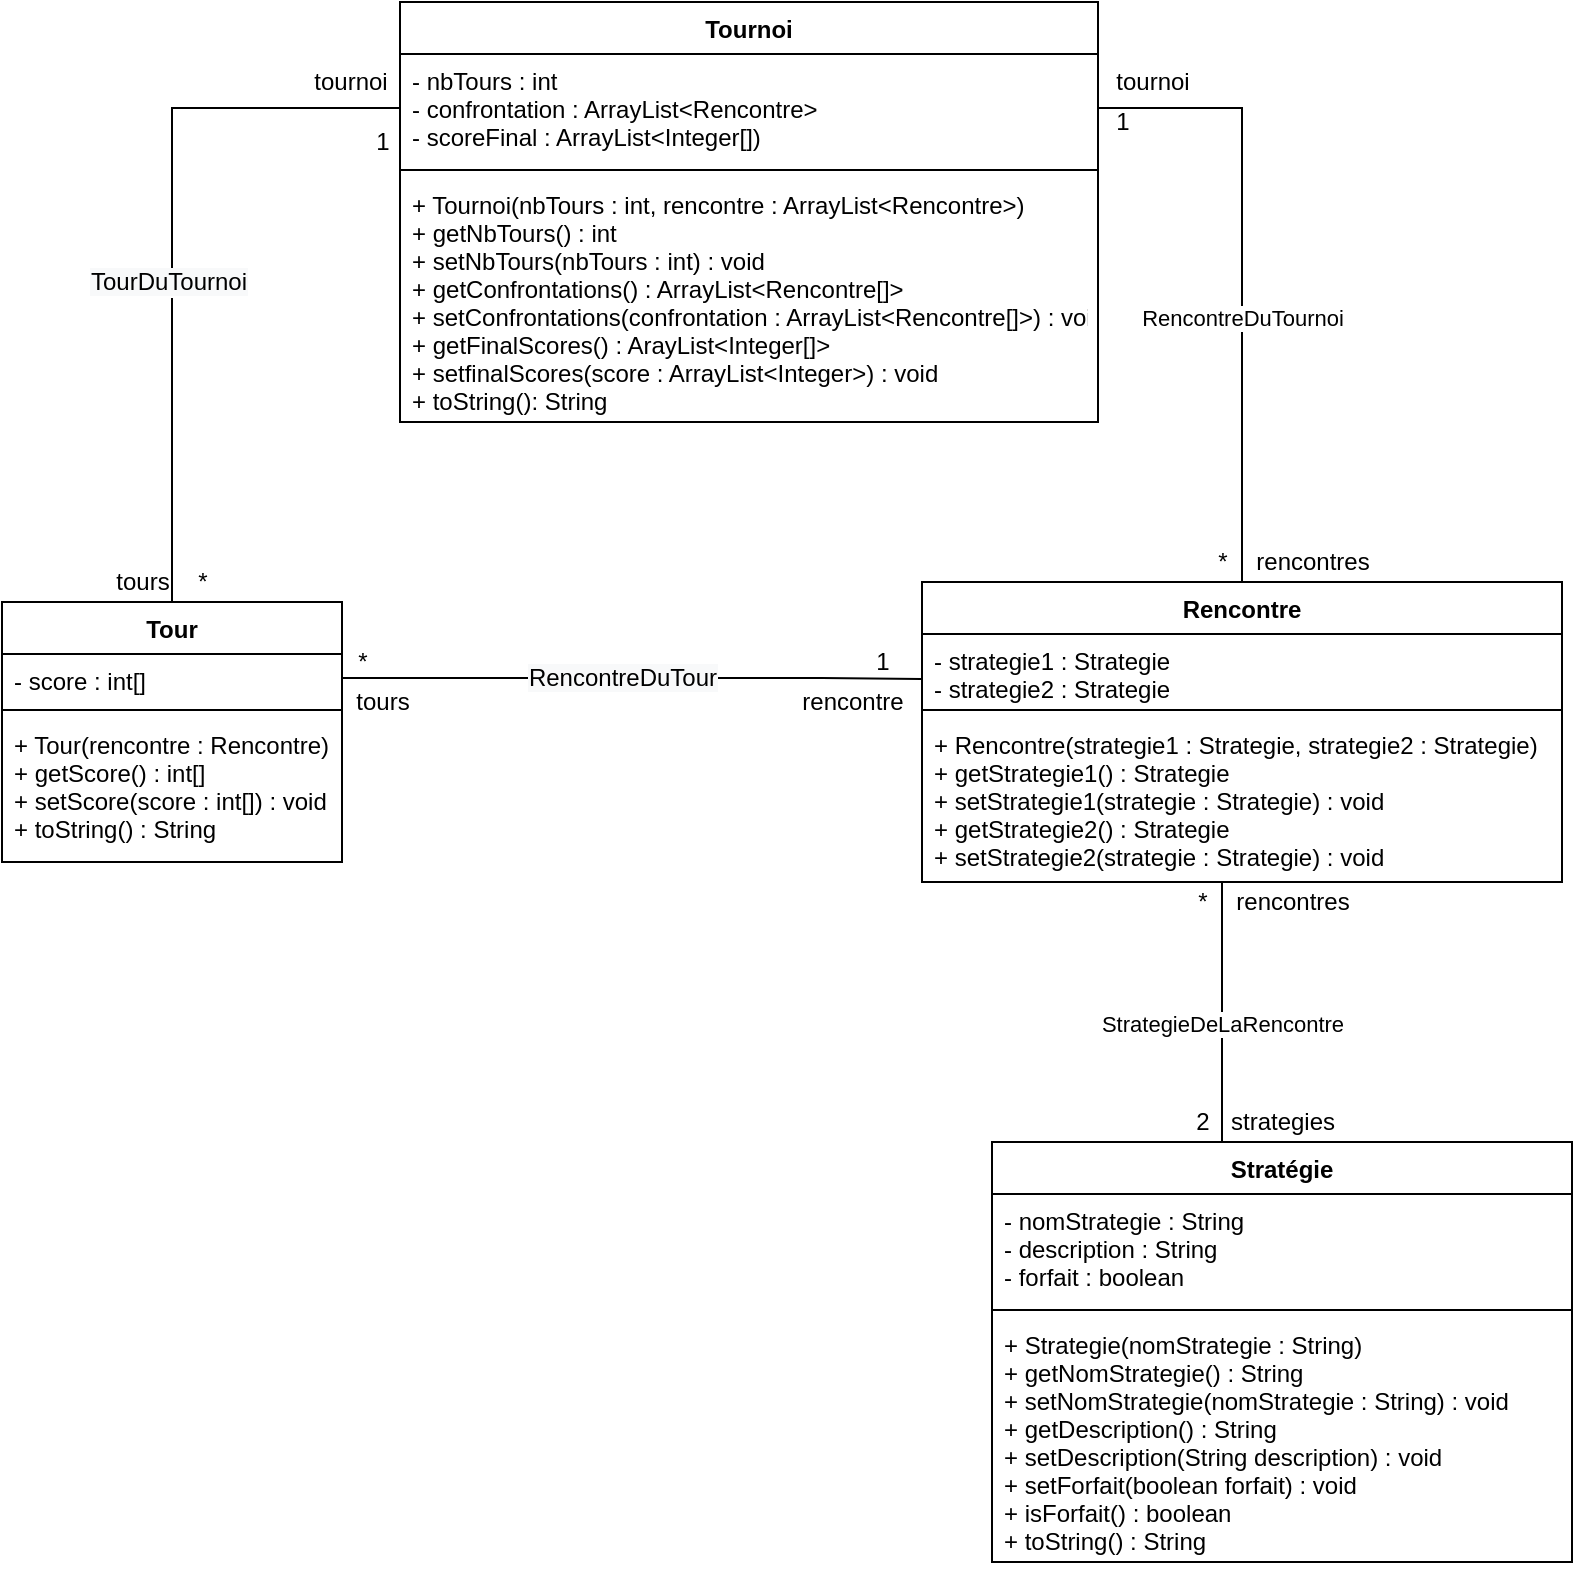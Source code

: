 <mxfile version="13.7.3" type="device"><diagram id="C5RBs43oDa-KdzZeNtuy" name="Page-1"><mxGraphModel dx="1108" dy="510" grid="1" gridSize="10" guides="1" tooltips="1" connect="1" arrows="1" fold="1" page="1" pageScale="1" pageWidth="827" pageHeight="1169" math="0" shadow="0"><root><mxCell id="WIyWlLk6GJQsqaUBKTNV-0"/><mxCell id="WIyWlLk6GJQsqaUBKTNV-1" parent="WIyWlLk6GJQsqaUBKTNV-0"/><mxCell id="aXokWQc9kZBxrOlg0L1S-17" value="" style="edgeStyle=segmentEdgeStyle;endArrow=none;html=1;exitX=0.5;exitY=0;exitDx=0;exitDy=0;entryX=0;entryY=0.5;entryDx=0;entryDy=0;endFill=0;rounded=0;" parent="WIyWlLk6GJQsqaUBKTNV-1" source="aXokWQc9kZBxrOlg0L1S-8" target="aXokWQc9kZBxrOlg0L1S-1" edge="1"><mxGeometry width="50" height="50" relative="1" as="geometry"><mxPoint x="230" y="270" as="sourcePoint"/><mxPoint x="280" y="220" as="targetPoint"/><Array as="points"><mxPoint x="125" y="93"/></Array></mxGeometry></mxCell><mxCell id="aXokWQc9kZBxrOlg0L1S-37" value="&lt;span style=&quot;font-size: 12px ; background-color: rgb(248 , 249 , 250)&quot;&gt;TourDuTournoi&lt;/span&gt;" style="edgeLabel;html=1;align=center;verticalAlign=middle;resizable=0;points=[];" parent="aXokWQc9kZBxrOlg0L1S-17" vertex="1" connectable="0"><mxGeometry x="-0.114" y="2" relative="1" as="geometry"><mxPoint as="offset"/></mxGeometry></mxCell><mxCell id="aXokWQc9kZBxrOlg0L1S-19" value="" style="edgeStyle=segmentEdgeStyle;endArrow=none;html=1;exitX=0.5;exitY=0;exitDx=0;exitDy=0;entryX=1;entryY=0.5;entryDx=0;entryDy=0;endFill=0;rounded=0;" parent="WIyWlLk6GJQsqaUBKTNV-1" source="aXokWQc9kZBxrOlg0L1S-12" target="aXokWQc9kZBxrOlg0L1S-1" edge="1"><mxGeometry width="50" height="50" relative="1" as="geometry"><mxPoint x="230" y="330" as="sourcePoint"/><mxPoint x="271" y="103" as="targetPoint"/><Array as="points"><mxPoint x="660" y="93"/></Array></mxGeometry></mxCell><mxCell id="aXokWQc9kZBxrOlg0L1S-35" value="RencontreDuTournoi" style="edgeLabel;html=1;align=center;verticalAlign=middle;resizable=0;points=[];" parent="aXokWQc9kZBxrOlg0L1S-19" vertex="1" connectable="0"><mxGeometry x="-0.146" relative="1" as="geometry"><mxPoint as="offset"/></mxGeometry></mxCell><mxCell id="aXokWQc9kZBxrOlg0L1S-20" value="" style="edgeStyle=segmentEdgeStyle;endArrow=none;html=1;exitX=1;exitY=0.5;exitDx=0;exitDy=0;entryX=-0.001;entryY=0.663;entryDx=0;entryDy=0;endFill=0;rounded=0;entryPerimeter=0;" parent="WIyWlLk6GJQsqaUBKTNV-1" source="aXokWQc9kZBxrOlg0L1S-9" target="aXokWQc9kZBxrOlg0L1S-13" edge="1"><mxGeometry width="50" height="50" relative="1" as="geometry"><mxPoint x="240" y="340" as="sourcePoint"/><mxPoint x="281" y="113" as="targetPoint"/><Array as="points"><mxPoint x="450" y="378"/><mxPoint x="450" y="379"/></Array></mxGeometry></mxCell><mxCell id="aXokWQc9kZBxrOlg0L1S-36" value="&lt;span style=&quot;font-size: 12px ; background-color: rgb(248 , 249 , 250)&quot;&gt;RencontreDuTour&lt;/span&gt;" style="edgeLabel;html=1;align=center;verticalAlign=middle;resizable=0;points=[];" parent="aXokWQc9kZBxrOlg0L1S-20" vertex="1" connectable="0"><mxGeometry x="-0.089" y="2" relative="1" as="geometry"><mxPoint x="8" y="2" as="offset"/></mxGeometry></mxCell><mxCell id="aXokWQc9kZBxrOlg0L1S-21" value="" style="edgeStyle=segmentEdgeStyle;endArrow=none;html=1;exitX=0.5;exitY=0;exitDx=0;exitDy=0;entryX=0.472;entryY=1;entryDx=0;entryDy=0;endFill=0;rounded=0;entryPerimeter=0;" parent="WIyWlLk6GJQsqaUBKTNV-1" source="aXokWQc9kZBxrOlg0L1S-4" target="aXokWQc9kZBxrOlg0L1S-15" edge="1"><mxGeometry width="50" height="50" relative="1" as="geometry"><mxPoint x="250" y="350" as="sourcePoint"/><mxPoint x="291" y="123" as="targetPoint"/><Array as="points"><mxPoint x="650" y="480"/></Array></mxGeometry></mxCell><mxCell id="aXokWQc9kZBxrOlg0L1S-42" value="StrategieDeLaRencontre" style="edgeLabel;html=1;align=center;verticalAlign=middle;resizable=0;points=[];" parent="aXokWQc9kZBxrOlg0L1S-21" vertex="1" connectable="0"><mxGeometry x="0.244" relative="1" as="geometry"><mxPoint x="-0.65" y="11" as="offset"/></mxGeometry></mxCell><mxCell id="aXokWQc9kZBxrOlg0L1S-0" value="Tournoi" style="swimlane;fontStyle=1;align=center;verticalAlign=top;childLayout=stackLayout;horizontal=1;startSize=26;horizontalStack=0;resizeParent=1;resizeParentMax=0;resizeLast=0;collapsible=1;marginBottom=0;" parent="WIyWlLk6GJQsqaUBKTNV-1" vertex="1"><mxGeometry x="239" y="40" width="349" height="210" as="geometry"/></mxCell><mxCell id="aXokWQc9kZBxrOlg0L1S-1" value="- nbTours : int&#10;- confrontation : ArrayList&lt;Rencontre&gt;&#10;- scoreFinal : ArrayList&lt;Integer[])&#10;" style="text;strokeColor=none;fillColor=none;align=left;verticalAlign=top;spacingLeft=4;spacingRight=4;overflow=hidden;rotatable=0;points=[[0,0.5],[1,0.5]];portConstraint=eastwest;" parent="aXokWQc9kZBxrOlg0L1S-0" vertex="1"><mxGeometry y="26" width="349" height="54" as="geometry"/></mxCell><mxCell id="aXokWQc9kZBxrOlg0L1S-2" value="" style="line;strokeWidth=1;fillColor=none;align=left;verticalAlign=middle;spacingTop=-1;spacingLeft=3;spacingRight=3;rotatable=0;labelPosition=right;points=[];portConstraint=eastwest;" parent="aXokWQc9kZBxrOlg0L1S-0" vertex="1"><mxGeometry y="80" width="349" height="8" as="geometry"/></mxCell><mxCell id="aXokWQc9kZBxrOlg0L1S-3" value="+ Tournoi(nbTours : int, rencontre : ArrayList&lt;Rencontre&gt;)&#10;+ getNbTours() : int&#10;+ setNbTours(nbTours : int) : void&#10;+ getConfrontations() : ArrayList&lt;Rencontre[]&gt;&#10;+ setConfrontations(confrontation : ArrayList&lt;Rencontre[]&gt;) : void&#10;+ getFinalScores() : ArayList&lt;Integer[]&gt;&#10;+ setfinalScores(score : ArrayList&lt;Integer&gt;) : void&#10;+ toString(): String" style="text;strokeColor=none;fillColor=none;align=left;verticalAlign=top;spacingLeft=4;spacingRight=4;overflow=hidden;rotatable=0;points=[[0,0.5],[1,0.5]];portConstraint=eastwest;" parent="aXokWQc9kZBxrOlg0L1S-0" vertex="1"><mxGeometry y="88" width="349" height="122" as="geometry"/></mxCell><mxCell id="aXokWQc9kZBxrOlg0L1S-4" value="Stratégie" style="swimlane;fontStyle=1;align=center;verticalAlign=top;childLayout=stackLayout;horizontal=1;startSize=26;horizontalStack=0;resizeParent=1;resizeParentMax=0;resizeLast=0;collapsible=1;marginBottom=0;" parent="WIyWlLk6GJQsqaUBKTNV-1" vertex="1"><mxGeometry x="535" y="610" width="290" height="210" as="geometry"/></mxCell><mxCell id="aXokWQc9kZBxrOlg0L1S-5" value="- nomStrategie : String&#10;- description : String&#10;- forfait : boolean" style="text;strokeColor=none;fillColor=none;align=left;verticalAlign=top;spacingLeft=4;spacingRight=4;overflow=hidden;rotatable=0;points=[[0,0.5],[1,0.5]];portConstraint=eastwest;" parent="aXokWQc9kZBxrOlg0L1S-4" vertex="1"><mxGeometry y="26" width="290" height="54" as="geometry"/></mxCell><mxCell id="aXokWQc9kZBxrOlg0L1S-6" value="" style="line;strokeWidth=1;fillColor=none;align=left;verticalAlign=middle;spacingTop=-1;spacingLeft=3;spacingRight=3;rotatable=0;labelPosition=right;points=[];portConstraint=eastwest;" parent="aXokWQc9kZBxrOlg0L1S-4" vertex="1"><mxGeometry y="80" width="290" height="8" as="geometry"/></mxCell><mxCell id="aXokWQc9kZBxrOlg0L1S-7" value="+ Strategie(nomStrategie : String)&#10;+ getNomStrategie() : String&#10;+ setNomStrategie(nomStrategie : String) : void&#10;+ getDescription() : String&#10;+ setDescription(String description) : void&#10;+ setForfait(boolean forfait) : void&#10;+ isForfait() : boolean&#10;+ toString() : String" style="text;strokeColor=none;fillColor=none;align=left;verticalAlign=top;spacingLeft=4;spacingRight=4;overflow=hidden;rotatable=0;points=[[0,0.5],[1,0.5]];portConstraint=eastwest;" parent="aXokWQc9kZBxrOlg0L1S-4" vertex="1"><mxGeometry y="88" width="290" height="122" as="geometry"/></mxCell><mxCell id="aXokWQc9kZBxrOlg0L1S-12" value="Rencontre" style="swimlane;fontStyle=1;align=center;verticalAlign=top;childLayout=stackLayout;horizontal=1;startSize=26;horizontalStack=0;resizeParent=1;resizeParentMax=0;resizeLast=0;collapsible=1;marginBottom=0;" parent="WIyWlLk6GJQsqaUBKTNV-1" vertex="1"><mxGeometry x="500" y="330" width="320" height="150" as="geometry"/></mxCell><mxCell id="aXokWQc9kZBxrOlg0L1S-13" value="- strategie1 : Strategie&#10;- strategie2 : Strategie" style="text;strokeColor=none;fillColor=none;align=left;verticalAlign=top;spacingLeft=4;spacingRight=4;overflow=hidden;rotatable=0;points=[[0,0.5],[1,0.5]];portConstraint=eastwest;" parent="aXokWQc9kZBxrOlg0L1S-12" vertex="1"><mxGeometry y="26" width="320" height="34" as="geometry"/></mxCell><mxCell id="aXokWQc9kZBxrOlg0L1S-14" value="" style="line;strokeWidth=1;fillColor=none;align=left;verticalAlign=middle;spacingTop=-1;spacingLeft=3;spacingRight=3;rotatable=0;labelPosition=right;points=[];portConstraint=eastwest;" parent="aXokWQc9kZBxrOlg0L1S-12" vertex="1"><mxGeometry y="60" width="320" height="8" as="geometry"/></mxCell><mxCell id="aXokWQc9kZBxrOlg0L1S-15" value="+ Rencontre(strategie1 : Strategie, strategie2 : Strategie)&#10;+ getStrategie1() : Strategie&#10;+ setStrategie1(strategie : Strategie) : void&#10;+ getStrategie2() : Strategie&#10;+ setStrategie2(strategie : Strategie) : void" style="text;strokeColor=none;fillColor=none;align=left;verticalAlign=top;spacingLeft=4;spacingRight=4;overflow=hidden;rotatable=0;points=[[0,0.5],[1,0.5]];portConstraint=eastwest;" parent="aXokWQc9kZBxrOlg0L1S-12" vertex="1"><mxGeometry y="68" width="320" height="82" as="geometry"/></mxCell><mxCell id="aXokWQc9kZBxrOlg0L1S-8" value="Tour" style="swimlane;fontStyle=1;align=center;verticalAlign=top;childLayout=stackLayout;horizontal=1;startSize=26;horizontalStack=0;resizeParent=1;resizeParentMax=0;resizeLast=0;collapsible=1;marginBottom=0;" parent="WIyWlLk6GJQsqaUBKTNV-1" vertex="1"><mxGeometry x="40" y="340" width="170" height="130" as="geometry"/></mxCell><mxCell id="aXokWQc9kZBxrOlg0L1S-9" value="- score : int[]" style="text;strokeColor=none;fillColor=none;align=left;verticalAlign=top;spacingLeft=4;spacingRight=4;overflow=hidden;rotatable=0;points=[[0,0.5],[1,0.5]];portConstraint=eastwest;" parent="aXokWQc9kZBxrOlg0L1S-8" vertex="1"><mxGeometry y="26" width="170" height="24" as="geometry"/></mxCell><mxCell id="aXokWQc9kZBxrOlg0L1S-10" value="" style="line;strokeWidth=1;fillColor=none;align=left;verticalAlign=middle;spacingTop=-1;spacingLeft=3;spacingRight=3;rotatable=0;labelPosition=right;points=[];portConstraint=eastwest;" parent="aXokWQc9kZBxrOlg0L1S-8" vertex="1"><mxGeometry y="50" width="170" height="8" as="geometry"/></mxCell><mxCell id="aXokWQc9kZBxrOlg0L1S-11" value="+ Tour(rencontre : Rencontre)&#10;+ getScore() : int[]&#10;+ setScore(score : int[]) : void&#10;+ toString() : String" style="text;strokeColor=none;fillColor=none;align=left;verticalAlign=top;spacingLeft=4;spacingRight=4;overflow=hidden;rotatable=0;points=[[0,0.5],[1,0.5]];portConstraint=eastwest;" parent="aXokWQc9kZBxrOlg0L1S-8" vertex="1"><mxGeometry y="58" width="170" height="72" as="geometry"/></mxCell><mxCell id="aXokWQc9kZBxrOlg0L1S-22" value="tournoi" style="text;html=1;align=center;verticalAlign=middle;resizable=0;points=[];autosize=1;" parent="WIyWlLk6GJQsqaUBKTNV-1" vertex="1"><mxGeometry x="189" y="70" width="50" height="20" as="geometry"/></mxCell><mxCell id="aXokWQc9kZBxrOlg0L1S-24" value="1" style="text;html=1;align=center;verticalAlign=middle;resizable=0;points=[];autosize=1;" parent="WIyWlLk6GJQsqaUBKTNV-1" vertex="1"><mxGeometry x="220" y="100" width="20" height="20" as="geometry"/></mxCell><mxCell id="aXokWQc9kZBxrOlg0L1S-26" value="tours" style="text;html=1;align=center;verticalAlign=middle;resizable=0;points=[];autosize=1;" parent="WIyWlLk6GJQsqaUBKTNV-1" vertex="1"><mxGeometry x="90" y="320" width="40" height="20" as="geometry"/></mxCell><mxCell id="aXokWQc9kZBxrOlg0L1S-27" value="*" style="text;html=1;align=center;verticalAlign=middle;resizable=0;points=[];autosize=1;" parent="WIyWlLk6GJQsqaUBKTNV-1" vertex="1"><mxGeometry x="130" y="320" width="20" height="20" as="geometry"/></mxCell><mxCell id="aXokWQc9kZBxrOlg0L1S-31" value="*" style="text;html=1;align=center;verticalAlign=middle;resizable=0;points=[];autosize=1;" parent="WIyWlLk6GJQsqaUBKTNV-1" vertex="1"><mxGeometry x="210" y="360" width="20" height="20" as="geometry"/></mxCell><mxCell id="aXokWQc9kZBxrOlg0L1S-32" value="tours" style="text;html=1;align=center;verticalAlign=middle;resizable=0;points=[];autosize=1;" parent="WIyWlLk6GJQsqaUBKTNV-1" vertex="1"><mxGeometry x="210" y="380" width="40" height="20" as="geometry"/></mxCell><mxCell id="aXokWQc9kZBxrOlg0L1S-33" value="1" style="text;html=1;align=center;verticalAlign=middle;resizable=0;points=[];autosize=1;" parent="WIyWlLk6GJQsqaUBKTNV-1" vertex="1"><mxGeometry x="470" y="360" width="20" height="20" as="geometry"/></mxCell><mxCell id="aXokWQc9kZBxrOlg0L1S-34" value="rencontre" style="text;html=1;align=center;verticalAlign=middle;resizable=0;points=[];autosize=1;" parent="WIyWlLk6GJQsqaUBKTNV-1" vertex="1"><mxGeometry x="430" y="380" width="70" height="20" as="geometry"/></mxCell><mxCell id="aXokWQc9kZBxrOlg0L1S-38" value="tournoi" style="text;html=1;align=center;verticalAlign=middle;resizable=0;points=[];autosize=1;" parent="WIyWlLk6GJQsqaUBKTNV-1" vertex="1"><mxGeometry x="590" y="70" width="50" height="20" as="geometry"/></mxCell><mxCell id="aXokWQc9kZBxrOlg0L1S-39" value="1" style="text;html=1;align=center;verticalAlign=middle;resizable=0;points=[];autosize=1;" parent="WIyWlLk6GJQsqaUBKTNV-1" vertex="1"><mxGeometry x="590" y="90" width="20" height="20" as="geometry"/></mxCell><mxCell id="aXokWQc9kZBxrOlg0L1S-40" value="rencontres" style="text;html=1;align=center;verticalAlign=middle;resizable=0;points=[];autosize=1;" parent="WIyWlLk6GJQsqaUBKTNV-1" vertex="1"><mxGeometry x="660" y="310" width="70" height="20" as="geometry"/></mxCell><mxCell id="aXokWQc9kZBxrOlg0L1S-41" value="*" style="text;html=1;align=center;verticalAlign=middle;resizable=0;points=[];autosize=1;" parent="WIyWlLk6GJQsqaUBKTNV-1" vertex="1"><mxGeometry x="640" y="310" width="20" height="20" as="geometry"/></mxCell><mxCell id="aXokWQc9kZBxrOlg0L1S-43" value="rencontres" style="text;html=1;align=center;verticalAlign=middle;resizable=0;points=[];autosize=1;" parent="WIyWlLk6GJQsqaUBKTNV-1" vertex="1"><mxGeometry x="650" y="480" width="70" height="20" as="geometry"/></mxCell><mxCell id="aXokWQc9kZBxrOlg0L1S-44" value="*" style="text;html=1;align=center;verticalAlign=middle;resizable=0;points=[];autosize=1;" parent="WIyWlLk6GJQsqaUBKTNV-1" vertex="1"><mxGeometry x="630" y="480" width="20" height="20" as="geometry"/></mxCell><mxCell id="aXokWQc9kZBxrOlg0L1S-45" value="strategies" style="text;html=1;align=center;verticalAlign=middle;resizable=0;points=[];autosize=1;" parent="WIyWlLk6GJQsqaUBKTNV-1" vertex="1"><mxGeometry x="645" y="590" width="70" height="20" as="geometry"/></mxCell><mxCell id="aXokWQc9kZBxrOlg0L1S-46" value="2" style="text;html=1;align=center;verticalAlign=middle;resizable=0;points=[];autosize=1;" parent="WIyWlLk6GJQsqaUBKTNV-1" vertex="1"><mxGeometry x="630" y="590" width="20" height="20" as="geometry"/></mxCell></root></mxGraphModel></diagram></mxfile>
